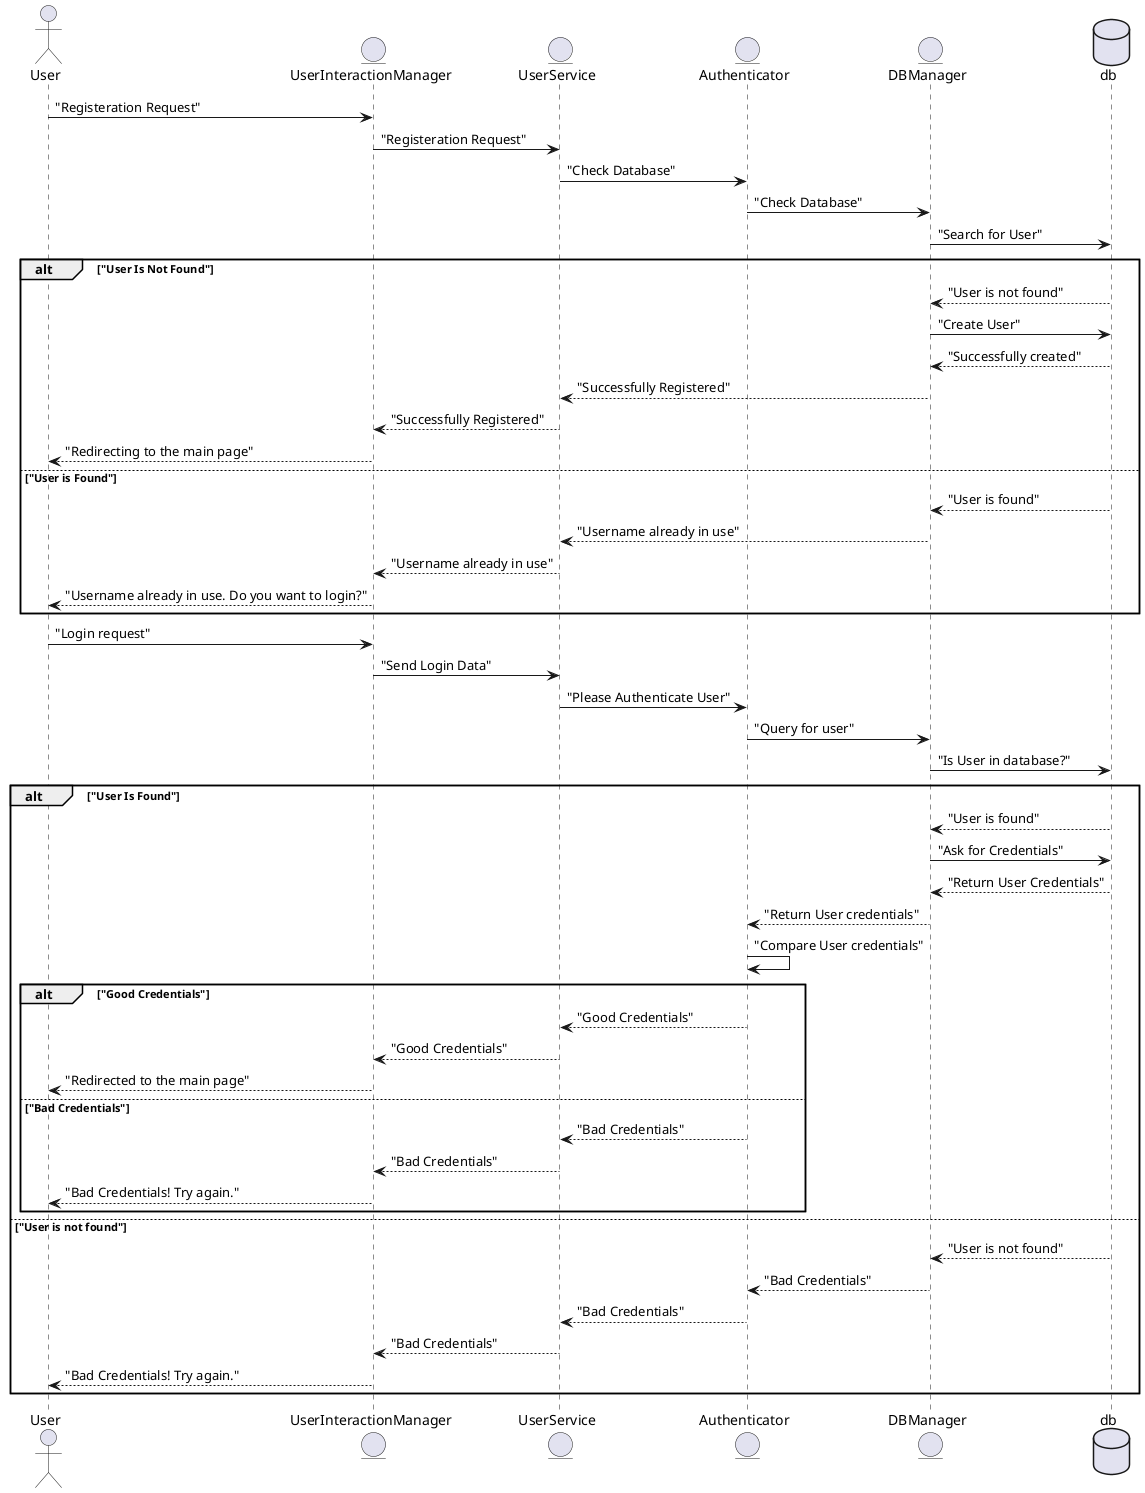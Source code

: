 @startuml

actor User

entity UserInteractionManager
entity UserService
entity Authenticator
entity DBManager

database db

User -> UserInteractionManager: "Registeration Request"
UserInteractionManager -> UserService: "Registeration Request"
UserService -> Authenticator: "Check Database"
Authenticator -> DBManager: "Check Database"
DBManager -> db: "Search for User"

alt "User Is Not Found"
    db --> DBManager: "User is not found"
    DBManager -> db: "Create User"
    db --> DBManager: "Successfully created"
    DBManager --> UserService: "Successfully Registered"
    UserService --> UserInteractionManager: "Successfully Registered"
    UserInteractionManager --> User: "Redirecting to the main page"

else "User is Found"
    db --> DBManager: "User is found"
    DBManager --> UserService: "Username already in use"
    UserService --> UserInteractionManager: "Username already in use"
    UserInteractionManager --> User: "Username already in use. Do you want to login?"
end

User -> UserInteractionManager: "Login request"
UserInteractionManager -> UserService: "Send Login Data"
UserService -> Authenticator: "Please Authenticate User"
Authenticator -> DBManager: "Query for user"
DBManager -> db: "Is User in database?"

alt "User Is Found"
    db --> DBManager: "User is found"
    DBManager -> db: "Ask for Credentials"
    db --> DBManager: "Return User Credentials"
    DBManager --> Authenticator: "Return User credentials"
    Authenticator -> Authenticator: "Compare User credentials"

    alt "Good Credentials"
        Authenticator --> UserService: "Good Credentials"
        UserService --> UserInteractionManager: "Good Credentials"
        UserInteractionManager --> User: "Redirected to the main page"
    else "Bad Credentials"
        Authenticator --> UserService: "Bad Credentials"
        UserService --> UserInteractionManager: "Bad Credentials"
        UserInteractionManager --> User: "Bad Credentials! Try again."
    end
else "User is not found"
    db --> DBManager: "User is not found"
    DBManager --> Authenticator: "Bad Credentials"
    Authenticator --> UserService: "Bad Credentials"
    UserService --> UserInteractionManager: "Bad Credentials"
    UserInteractionManager --> User: "Bad Credentials! Try again."
end



@enduml
